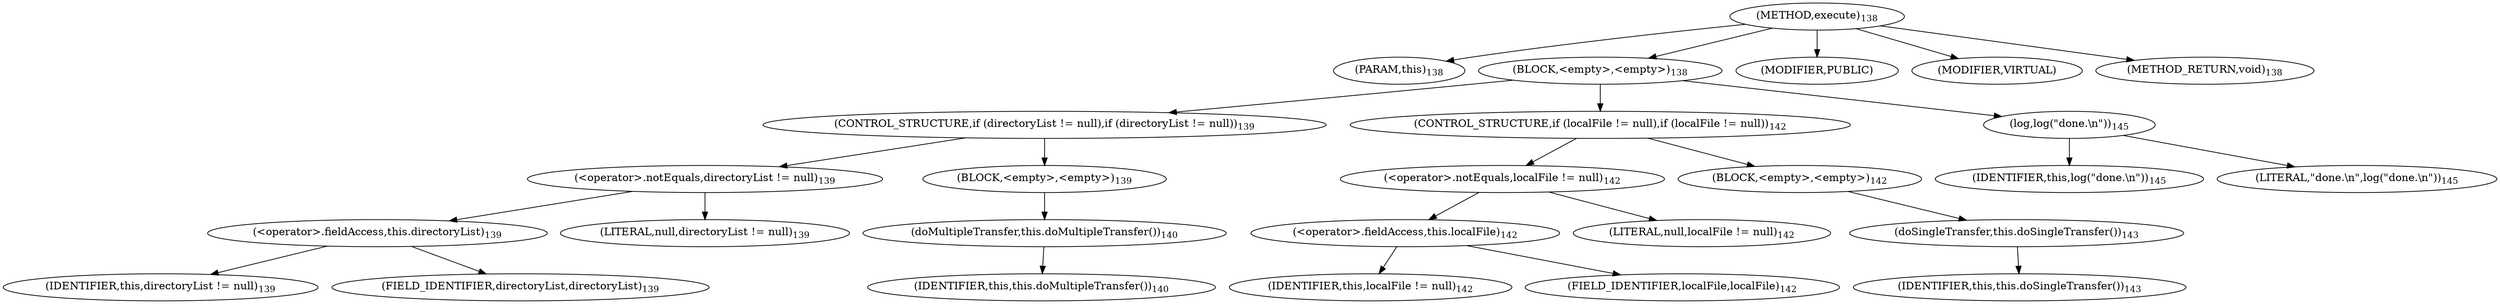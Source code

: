 digraph "execute" {  
"163" [label = <(METHOD,execute)<SUB>138</SUB>> ]
"21" [label = <(PARAM,this)<SUB>138</SUB>> ]
"164" [label = <(BLOCK,&lt;empty&gt;,&lt;empty&gt;)<SUB>138</SUB>> ]
"165" [label = <(CONTROL_STRUCTURE,if (directoryList != null),if (directoryList != null))<SUB>139</SUB>> ]
"166" [label = <(&lt;operator&gt;.notEquals,directoryList != null)<SUB>139</SUB>> ]
"167" [label = <(&lt;operator&gt;.fieldAccess,this.directoryList)<SUB>139</SUB>> ]
"168" [label = <(IDENTIFIER,this,directoryList != null)<SUB>139</SUB>> ]
"169" [label = <(FIELD_IDENTIFIER,directoryList,directoryList)<SUB>139</SUB>> ]
"170" [label = <(LITERAL,null,directoryList != null)<SUB>139</SUB>> ]
"171" [label = <(BLOCK,&lt;empty&gt;,&lt;empty&gt;)<SUB>139</SUB>> ]
"172" [label = <(doMultipleTransfer,this.doMultipleTransfer())<SUB>140</SUB>> ]
"20" [label = <(IDENTIFIER,this,this.doMultipleTransfer())<SUB>140</SUB>> ]
"173" [label = <(CONTROL_STRUCTURE,if (localFile != null),if (localFile != null))<SUB>142</SUB>> ]
"174" [label = <(&lt;operator&gt;.notEquals,localFile != null)<SUB>142</SUB>> ]
"175" [label = <(&lt;operator&gt;.fieldAccess,this.localFile)<SUB>142</SUB>> ]
"176" [label = <(IDENTIFIER,this,localFile != null)<SUB>142</SUB>> ]
"177" [label = <(FIELD_IDENTIFIER,localFile,localFile)<SUB>142</SUB>> ]
"178" [label = <(LITERAL,null,localFile != null)<SUB>142</SUB>> ]
"179" [label = <(BLOCK,&lt;empty&gt;,&lt;empty&gt;)<SUB>142</SUB>> ]
"180" [label = <(doSingleTransfer,this.doSingleTransfer())<SUB>143</SUB>> ]
"22" [label = <(IDENTIFIER,this,this.doSingleTransfer())<SUB>143</SUB>> ]
"181" [label = <(log,log(&quot;done.\n&quot;))<SUB>145</SUB>> ]
"23" [label = <(IDENTIFIER,this,log(&quot;done.\n&quot;))<SUB>145</SUB>> ]
"182" [label = <(LITERAL,&quot;done.\n&quot;,log(&quot;done.\n&quot;))<SUB>145</SUB>> ]
"183" [label = <(MODIFIER,PUBLIC)> ]
"184" [label = <(MODIFIER,VIRTUAL)> ]
"185" [label = <(METHOD_RETURN,void)<SUB>138</SUB>> ]
  "163" -> "21" 
  "163" -> "164" 
  "163" -> "183" 
  "163" -> "184" 
  "163" -> "185" 
  "164" -> "165" 
  "164" -> "173" 
  "164" -> "181" 
  "165" -> "166" 
  "165" -> "171" 
  "166" -> "167" 
  "166" -> "170" 
  "167" -> "168" 
  "167" -> "169" 
  "171" -> "172" 
  "172" -> "20" 
  "173" -> "174" 
  "173" -> "179" 
  "174" -> "175" 
  "174" -> "178" 
  "175" -> "176" 
  "175" -> "177" 
  "179" -> "180" 
  "180" -> "22" 
  "181" -> "23" 
  "181" -> "182" 
}
